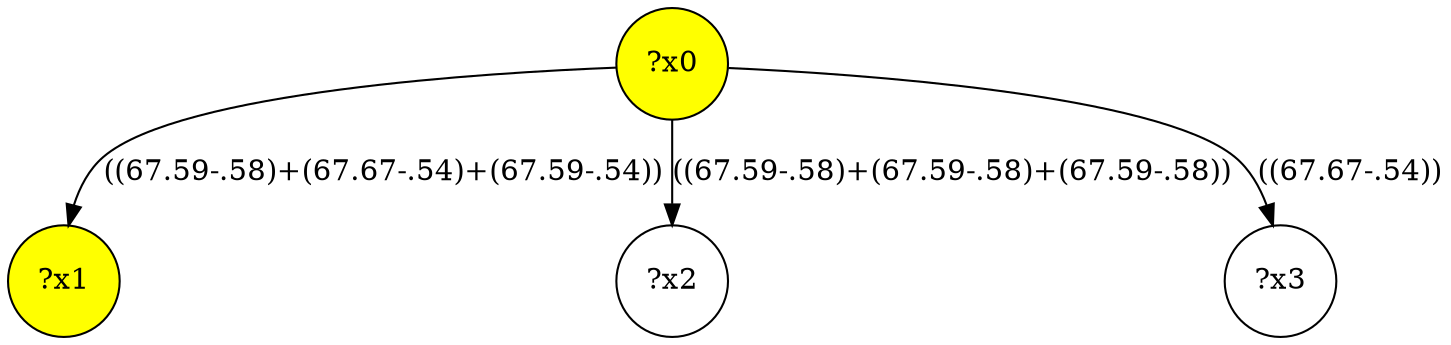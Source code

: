 digraph g {
	x0 [fillcolor="yellow", style="filled," shape=circle, label="?x0"];
	x1 [fillcolor="yellow", style="filled," shape=circle, label="?x1"];
	x0 -> x1 [label="((67.59-.58)+(67.67-.54)+(67.59-.54))"];
	x2 [shape=circle, label="?x2"];
	x0 -> x2 [label="((67.59-.58)+(67.59-.58)+(67.59-.58))"];
	x3 [shape=circle, label="?x3"];
	x0 -> x3 [label="((67.67-.54))"];
}
